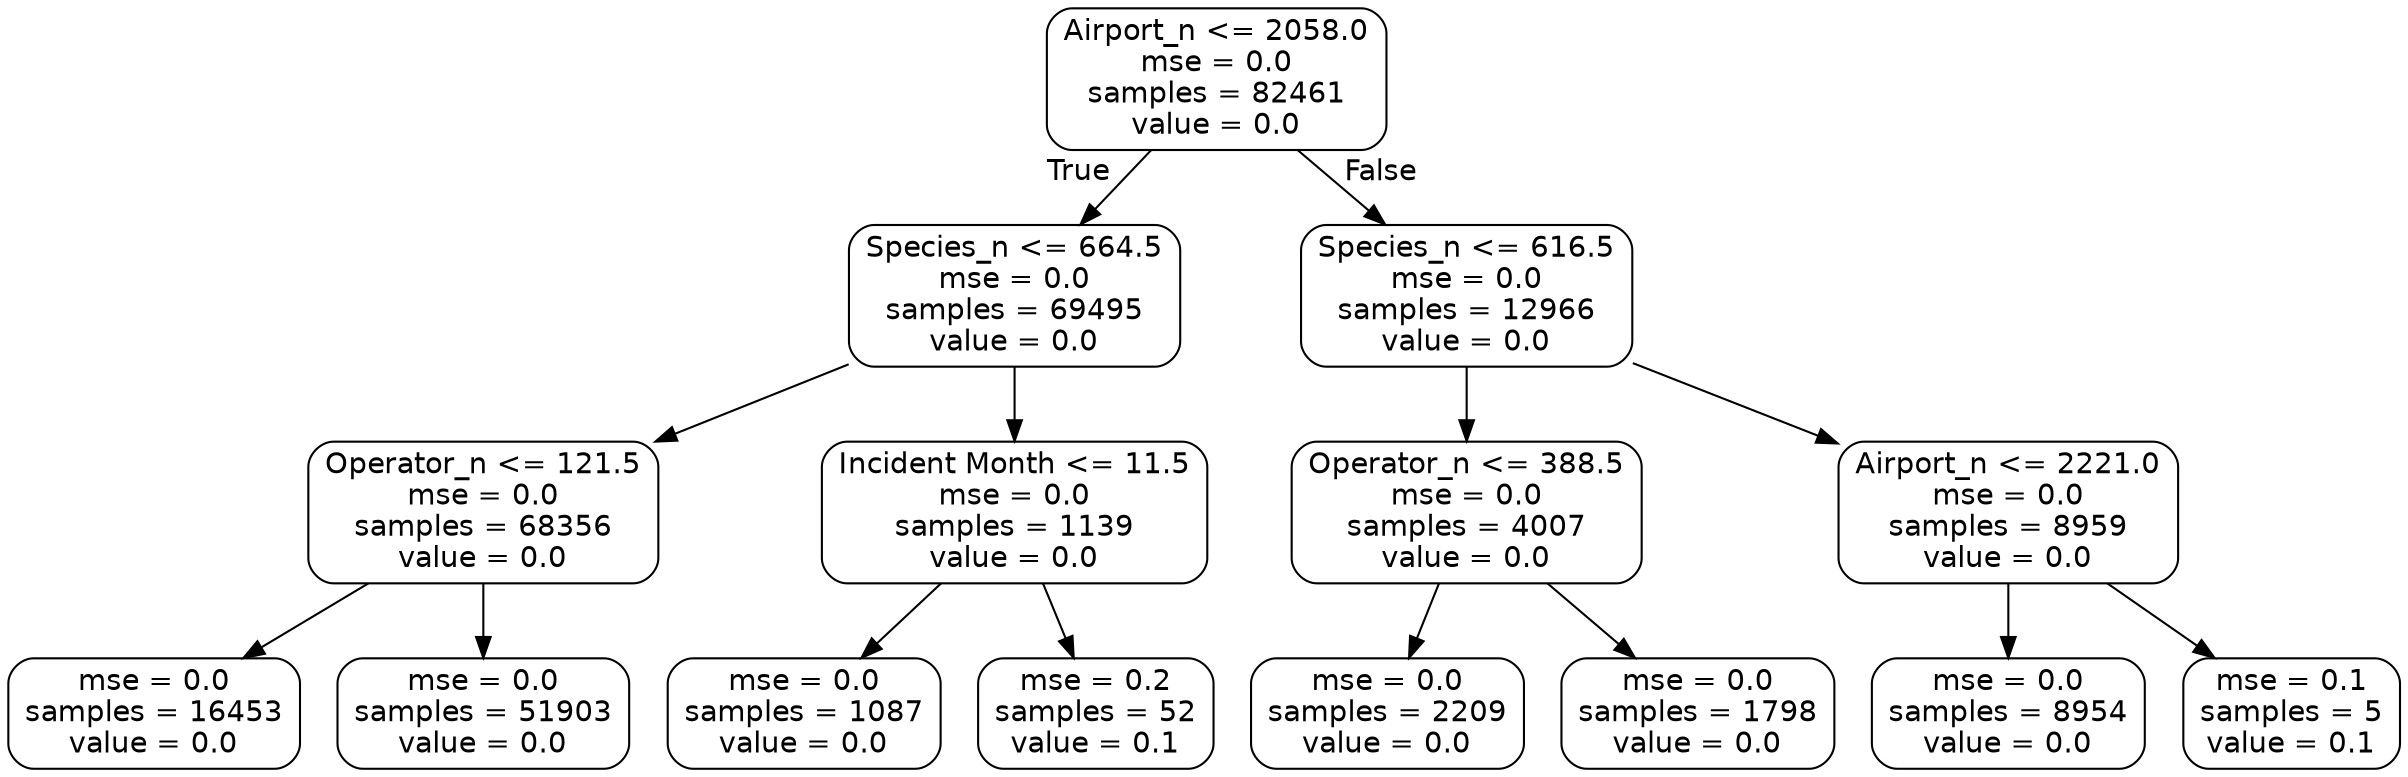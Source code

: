 digraph Tree {
node [shape=box, style="rounded", color="black", fontname=helvetica] ;
edge [fontname=helvetica] ;
0 [label="Airport_n <= 2058.0\nmse = 0.0\nsamples = 82461\nvalue = 0.0"] ;
1 [label="Species_n <= 664.5\nmse = 0.0\nsamples = 69495\nvalue = 0.0"] ;
0 -> 1 [labeldistance=2.5, labelangle=45, headlabel="True"] ;
2 [label="Operator_n <= 121.5\nmse = 0.0\nsamples = 68356\nvalue = 0.0"] ;
1 -> 2 ;
3 [label="mse = 0.0\nsamples = 16453\nvalue = 0.0"] ;
2 -> 3 ;
4 [label="mse = 0.0\nsamples = 51903\nvalue = 0.0"] ;
2 -> 4 ;
5 [label="Incident Month <= 11.5\nmse = 0.0\nsamples = 1139\nvalue = 0.0"] ;
1 -> 5 ;
6 [label="mse = 0.0\nsamples = 1087\nvalue = 0.0"] ;
5 -> 6 ;
7 [label="mse = 0.2\nsamples = 52\nvalue = 0.1"] ;
5 -> 7 ;
8 [label="Species_n <= 616.5\nmse = 0.0\nsamples = 12966\nvalue = 0.0"] ;
0 -> 8 [labeldistance=2.5, labelangle=-45, headlabel="False"] ;
9 [label="Operator_n <= 388.5\nmse = 0.0\nsamples = 4007\nvalue = 0.0"] ;
8 -> 9 ;
10 [label="mse = 0.0\nsamples = 2209\nvalue = 0.0"] ;
9 -> 10 ;
11 [label="mse = 0.0\nsamples = 1798\nvalue = 0.0"] ;
9 -> 11 ;
12 [label="Airport_n <= 2221.0\nmse = 0.0\nsamples = 8959\nvalue = 0.0"] ;
8 -> 12 ;
13 [label="mse = 0.0\nsamples = 8954\nvalue = 0.0"] ;
12 -> 13 ;
14 [label="mse = 0.1\nsamples = 5\nvalue = 0.1"] ;
12 -> 14 ;
}